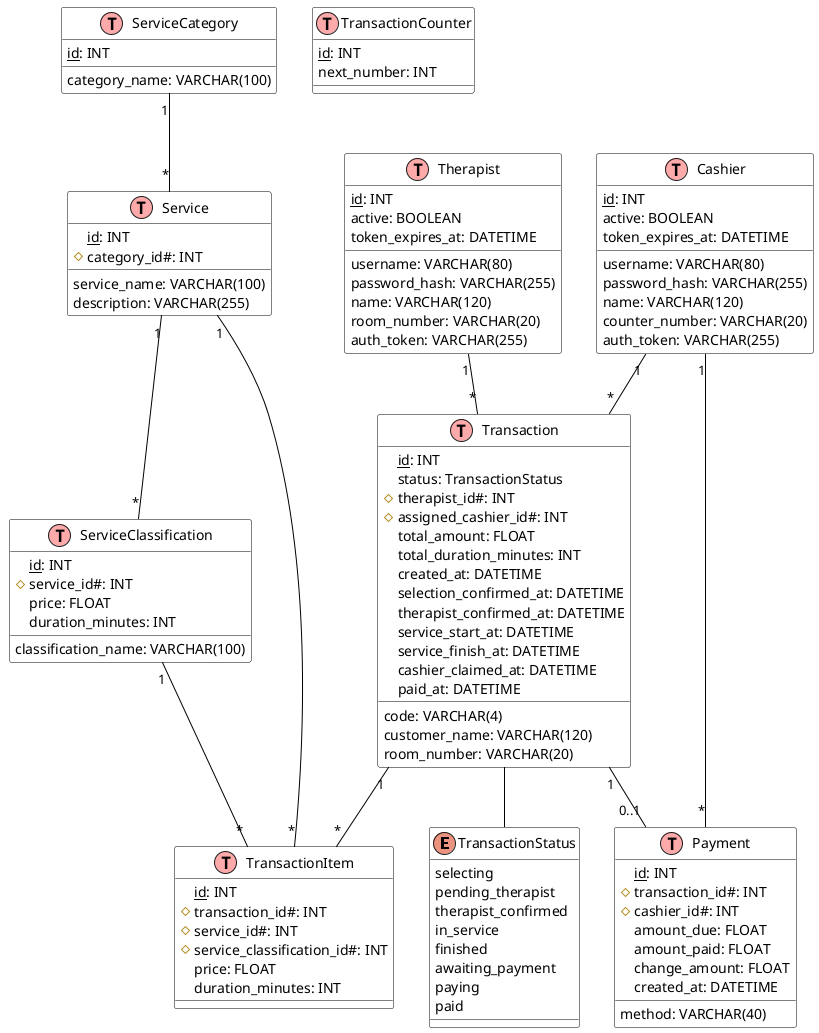@startuml SPA Management System ERD

!define table(x) class x << (T,#FFAAAA) >>
!define primary_key(x) <u>x</u>
!define foreign_key(x) #x#

skinparam class {
    BackgroundColor White
    ArrowColor Black
    BorderColor Black
}

enum TransactionStatus {
    selecting
    pending_therapist
    therapist_confirmed
    in_service
    finished
    awaiting_payment
    paying
    paid
}

table(TransactionCounter) {
    primary_key(id): INT
    next_number: INT
}

table(ServiceCategory) {
    primary_key(id): INT
    category_name: VARCHAR(100)
}

table(Service) {
    primary_key(id): INT
    foreign_key(category_id): INT
    service_name: VARCHAR(100)
    description: VARCHAR(255)
}

table(ServiceClassification) {
    primary_key(id): INT
    foreign_key(service_id): INT
    classification_name: VARCHAR(100)
    price: FLOAT
    duration_minutes: INT
}

table(Therapist) {
    primary_key(id): INT
    username: VARCHAR(80)
    password_hash: VARCHAR(255)
    name: VARCHAR(120)
    room_number: VARCHAR(20)
    active: BOOLEAN
    auth_token: VARCHAR(255)
    token_expires_at: DATETIME
}

table(Cashier) {
    primary_key(id): INT
    username: VARCHAR(80)
    password_hash: VARCHAR(255)
    name: VARCHAR(120)
    counter_number: VARCHAR(20)
    active: BOOLEAN
    auth_token: VARCHAR(255)
    token_expires_at: DATETIME
}

table(Transaction) {
    primary_key(id): INT
    code: VARCHAR(4)
    customer_name: VARCHAR(120)
    status: TransactionStatus
    foreign_key(therapist_id): INT
    room_number: VARCHAR(20)
    foreign_key(assigned_cashier_id): INT
    total_amount: FLOAT
    total_duration_minutes: INT
    created_at: DATETIME
    selection_confirmed_at: DATETIME
    therapist_confirmed_at: DATETIME
    service_start_at: DATETIME
    service_finish_at: DATETIME
    cashier_claimed_at: DATETIME
    paid_at: DATETIME
}

table(TransactionItem) {
    primary_key(id): INT
    foreign_key(transaction_id): INT
    foreign_key(service_id): INT
    foreign_key(service_classification_id): INT
    price: FLOAT
    duration_minutes: INT
}

table(Payment) {
    primary_key(id): INT
    foreign_key(transaction_id): INT
    foreign_key(cashier_id): INT
    amount_due: FLOAT
    amount_paid: FLOAT
    change_amount: FLOAT
    method: VARCHAR(40)
    created_at: DATETIME
}

ServiceCategory "1" -- "*" Service
Service "1" -- "*" ServiceClassification
Service "1" -- "*" TransactionItem
ServiceClassification "1" -- "*" TransactionItem
Therapist "1" -- "*" Transaction
Cashier "1" -- "*" Payment
Transaction "1" -- "*" TransactionItem
Transaction "1" -- "0..1" Payment
Cashier "1" -- "*" Transaction

Transaction -- TransactionStatus

@enduml